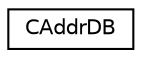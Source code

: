 digraph "Graphical Class Hierarchy"
{
  edge [fontname="Helvetica",fontsize="10",labelfontname="Helvetica",labelfontsize="10"];
  node [fontname="Helvetica",fontsize="10",shape=record];
  rankdir="LR";
  Node0 [label="CAddrDB",height=0.2,width=0.4,color="black", fillcolor="white", style="filled",URL="$dc/da8/class_c_addr_d_b.html",tooltip="Access to the (IP) address database (peers.dat) "];
}
